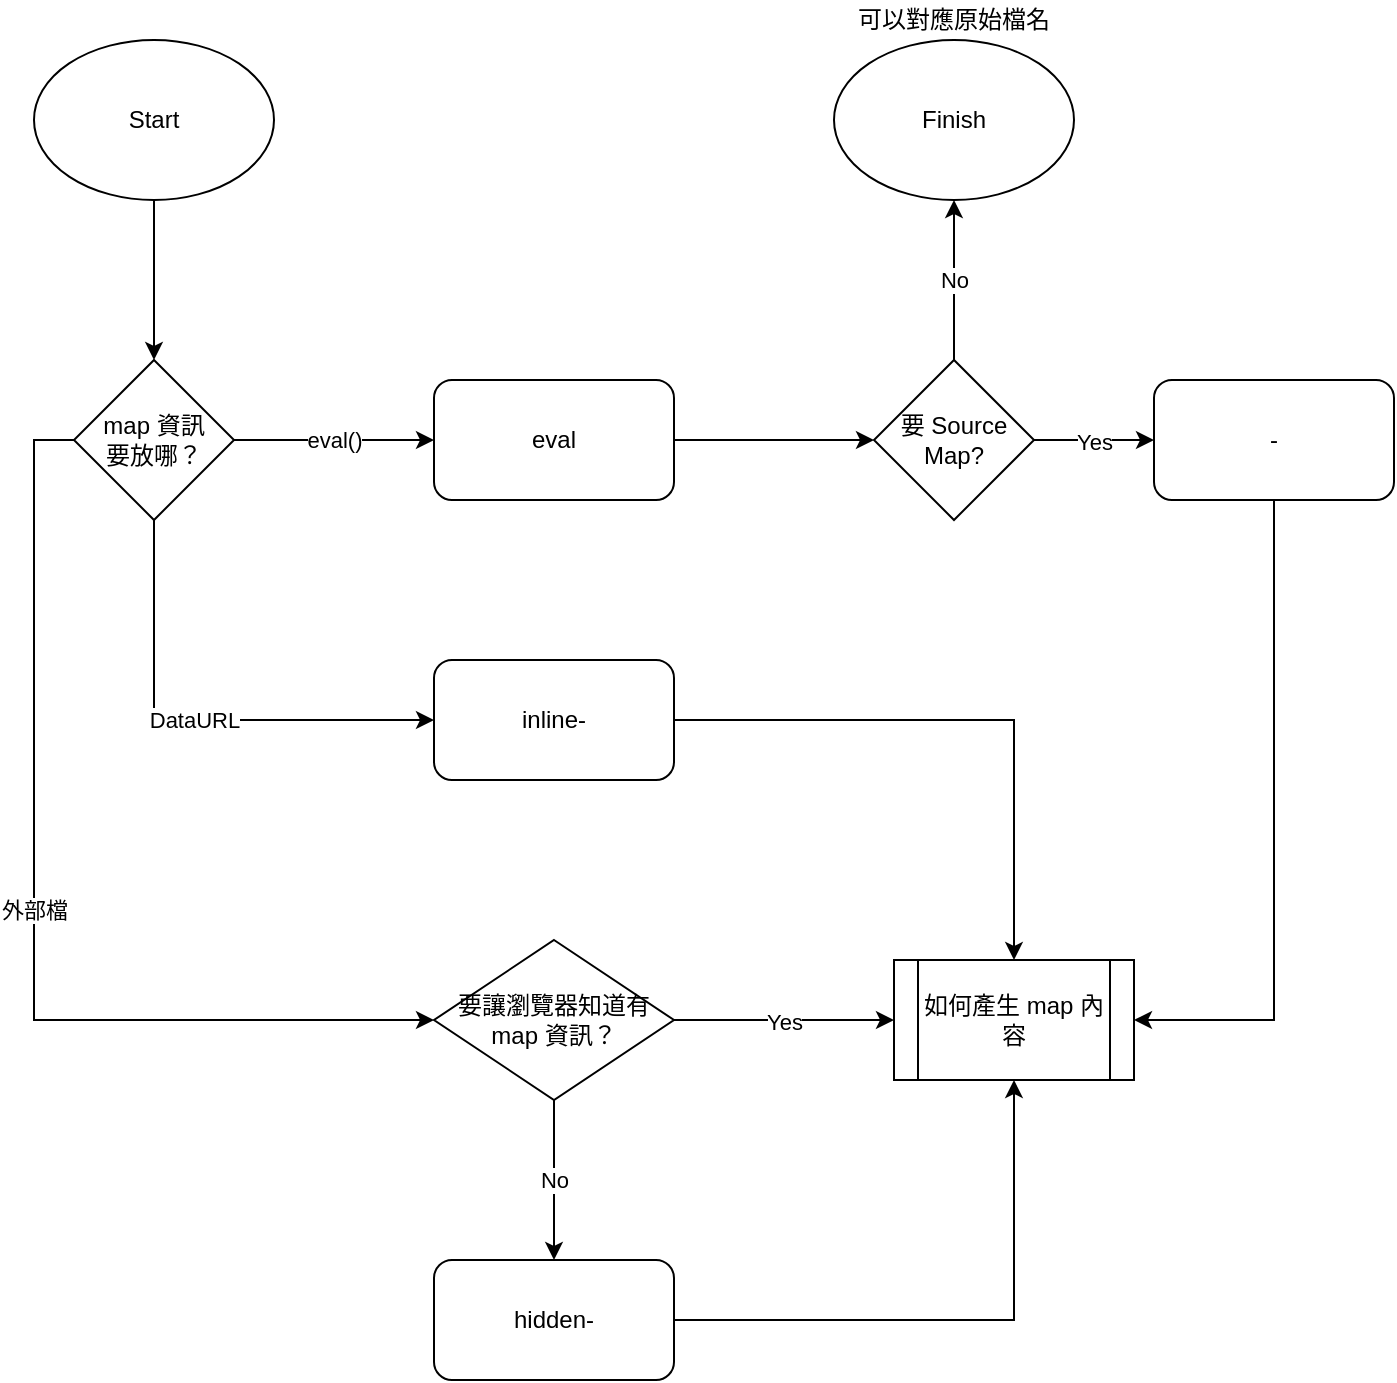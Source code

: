 <mxfile version="13.6.2" type="device" pages="2"><diagram id="yJLOANJkXtDd0TSYi44c" name="how-to-create-bundle"><mxGraphModel dx="1106" dy="830" grid="1" gridSize="10" guides="1" tooltips="1" connect="1" arrows="1" fold="1" page="1" pageScale="1" pageWidth="827" pageHeight="1169" math="0" shadow="0"><root><mxCell id="0"/><mxCell id="1" parent="0"/><mxCell id="KCW1RX1NdfFhxjlS3B-b-6" value="DataURL" style="edgeStyle=orthogonalEdgeStyle;rounded=0;orthogonalLoop=1;jettySize=auto;html=1;exitX=0.5;exitY=1;exitDx=0;exitDy=0;entryX=0;entryY=0.5;entryDx=0;entryDy=0;" edge="1" parent="1" source="KCW1RX1NdfFhxjlS3B-b-23" target="KCW1RX1NdfFhxjlS3B-b-5"><mxGeometry relative="1" as="geometry"><mxPoint x="260" y="350" as="sourcePoint"/></mxGeometry></mxCell><mxCell id="KCW1RX1NdfFhxjlS3B-b-19" value="eval()" style="edgeStyle=orthogonalEdgeStyle;rounded=0;orthogonalLoop=1;jettySize=auto;html=1;entryX=0;entryY=0.5;entryDx=0;entryDy=0;exitX=1;exitY=0.5;exitDx=0;exitDy=0;" edge="1" parent="1" source="KCW1RX1NdfFhxjlS3B-b-23" target="KCW1RX1NdfFhxjlS3B-b-7"><mxGeometry relative="1" as="geometry"><mxPoint x="240" y="220" as="sourcePoint"/><mxPoint x="240" y="320" as="targetPoint"/></mxGeometry></mxCell><mxCell id="KCW1RX1NdfFhxjlS3B-b-22" value="外部檔" style="edgeStyle=orthogonalEdgeStyle;rounded=0;orthogonalLoop=1;jettySize=auto;html=1;entryX=0;entryY=0.5;entryDx=0;entryDy=0;exitX=0;exitY=0.5;exitDx=0;exitDy=0;" edge="1" parent="1" source="KCW1RX1NdfFhxjlS3B-b-23" target="KCW1RX1NdfFhxjlS3B-b-24"><mxGeometry relative="1" as="geometry"><mxPoint x="140" y="350" as="sourcePoint"/><mxPoint x="340" y="610" as="targetPoint"/></mxGeometry></mxCell><mxCell id="KCW1RX1NdfFhxjlS3B-b-49" value="" style="edgeStyle=orthogonalEdgeStyle;rounded=0;orthogonalLoop=1;jettySize=auto;html=1;entryX=0.5;entryY=0;entryDx=0;entryDy=0;" edge="1" parent="1" source="KCW1RX1NdfFhxjlS3B-b-5" target="KCW1RX1NdfFhxjlS3B-b-56"><mxGeometry relative="1" as="geometry"><mxPoint x="600" y="580" as="targetPoint"/></mxGeometry></mxCell><mxCell id="KCW1RX1NdfFhxjlS3B-b-5" value="inline-" style="whiteSpace=wrap;html=1;rounded=1;" vertex="1" parent="1"><mxGeometry x="340" y="430" width="120" height="60" as="geometry"/></mxCell><mxCell id="KCW1RX1NdfFhxjlS3B-b-34" value="" style="edgeStyle=orthogonalEdgeStyle;rounded=0;orthogonalLoop=1;jettySize=auto;html=1;" edge="1" parent="1" source="KCW1RX1NdfFhxjlS3B-b-7" target="KCW1RX1NdfFhxjlS3B-b-33"><mxGeometry relative="1" as="geometry"/></mxCell><mxCell id="KCW1RX1NdfFhxjlS3B-b-7" value="eval" style="whiteSpace=wrap;html=1;rounded=1;" vertex="1" parent="1"><mxGeometry x="340" y="290" width="120" height="60" as="geometry"/></mxCell><mxCell id="KCW1RX1NdfFhxjlS3B-b-23" value="map 資訊&lt;br&gt;要放哪？" style="rhombus;whiteSpace=wrap;html=1;" vertex="1" parent="1"><mxGeometry x="160" y="280" width="80" height="80" as="geometry"/></mxCell><mxCell id="KCW1RX1NdfFhxjlS3B-b-32" value="No" style="edgeStyle=orthogonalEdgeStyle;rounded=0;orthogonalLoop=1;jettySize=auto;html=1;exitX=0.5;exitY=1;exitDx=0;exitDy=0;entryX=0.5;entryY=0;entryDx=0;entryDy=0;" edge="1" parent="1" source="KCW1RX1NdfFhxjlS3B-b-24" target="KCW1RX1NdfFhxjlS3B-b-30"><mxGeometry relative="1" as="geometry"><mxPoint x="400" y="730" as="targetPoint"/></mxGeometry></mxCell><mxCell id="KCW1RX1NdfFhxjlS3B-b-47" value="Yes" style="edgeStyle=orthogonalEdgeStyle;rounded=0;orthogonalLoop=1;jettySize=auto;html=1;entryX=0;entryY=0.5;entryDx=0;entryDy=0;" edge="1" parent="1" source="KCW1RX1NdfFhxjlS3B-b-24"><mxGeometry relative="1" as="geometry"><mxPoint x="570" y="610" as="targetPoint"/></mxGeometry></mxCell><mxCell id="KCW1RX1NdfFhxjlS3B-b-24" value="要讓瀏覽器知道有 map 資訊？" style="rhombus;whiteSpace=wrap;html=1;" vertex="1" parent="1"><mxGeometry x="340" y="570" width="120" height="80" as="geometry"/></mxCell><mxCell id="KCW1RX1NdfFhxjlS3B-b-55" value="" style="edgeStyle=orthogonalEdgeStyle;rounded=0;orthogonalLoop=1;jettySize=auto;html=1;fontSize=18;entryX=0.5;entryY=1;entryDx=0;entryDy=0;" edge="1" parent="1" source="KCW1RX1NdfFhxjlS3B-b-30" target="KCW1RX1NdfFhxjlS3B-b-56"><mxGeometry relative="1" as="geometry"><mxPoint x="600" y="640" as="targetPoint"/></mxGeometry></mxCell><mxCell id="KCW1RX1NdfFhxjlS3B-b-30" value="hidden-" style="whiteSpace=wrap;html=1;rounded=1;" vertex="1" parent="1"><mxGeometry x="340" y="730" width="120" height="60" as="geometry"/></mxCell><mxCell id="KCW1RX1NdfFhxjlS3B-b-42" value="Yes" style="edgeStyle=orthogonalEdgeStyle;rounded=0;orthogonalLoop=1;jettySize=auto;html=1;" edge="1" parent="1" source="KCW1RX1NdfFhxjlS3B-b-33"><mxGeometry relative="1" as="geometry"><mxPoint x="700" y="320" as="targetPoint"/></mxGeometry></mxCell><mxCell id="KCW1RX1NdfFhxjlS3B-b-45" value="No" style="edgeStyle=orthogonalEdgeStyle;rounded=0;orthogonalLoop=1;jettySize=auto;html=1;" edge="1" parent="1" source="KCW1RX1NdfFhxjlS3B-b-33" target="KCW1RX1NdfFhxjlS3B-b-44"><mxGeometry relative="1" as="geometry"/></mxCell><mxCell id="KCW1RX1NdfFhxjlS3B-b-33" value="要 Source Map?" style="rhombus;whiteSpace=wrap;html=1;rounded=1;arcSize=0;" vertex="1" parent="1"><mxGeometry x="560" y="280" width="80" height="80" as="geometry"/></mxCell><mxCell id="KCW1RX1NdfFhxjlS3B-b-53" value="" style="edgeStyle=orthogonalEdgeStyle;rounded=0;orthogonalLoop=1;jettySize=auto;html=1;fontSize=18;entryX=1;entryY=0.5;entryDx=0;entryDy=0;exitX=0.5;exitY=1;exitDx=0;exitDy=0;" edge="1" parent="1" source="KCW1RX1NdfFhxjlS3B-b-43" target="KCW1RX1NdfFhxjlS3B-b-56"><mxGeometry relative="1" as="geometry"><mxPoint x="630" y="595" as="targetPoint"/></mxGeometry></mxCell><mxCell id="KCW1RX1NdfFhxjlS3B-b-43" value="-" style="whiteSpace=wrap;html=1;rounded=1;" vertex="1" parent="1"><mxGeometry x="700" y="290" width="120" height="60" as="geometry"/></mxCell><mxCell id="KCW1RX1NdfFhxjlS3B-b-44" value="Finish" style="ellipse;whiteSpace=wrap;html=1;rounded=1;arcSize=0;" vertex="1" parent="1"><mxGeometry x="540" y="120" width="120" height="80" as="geometry"/></mxCell><mxCell id="KCW1RX1NdfFhxjlS3B-b-51" value="可以對應原始檔名" style="text;html=1;strokeColor=none;fillColor=none;align=center;verticalAlign=middle;whiteSpace=wrap;rounded=0;" vertex="1" parent="1"><mxGeometry x="540" y="100" width="120" height="20" as="geometry"/></mxCell><mxCell id="KCW1RX1NdfFhxjlS3B-b-56" value="如何產生 map 內容" style="shape=process;whiteSpace=wrap;html=1;backgroundOutline=1;fontSize=12;align=center;" vertex="1" parent="1"><mxGeometry x="570" y="580" width="120" height="60" as="geometry"/></mxCell><mxCell id="LhCVM_R4P9Mc1W_glbJk-2" value="" style="edgeStyle=orthogonalEdgeStyle;rounded=0;orthogonalLoop=1;jettySize=auto;html=1;fontSize=12;" edge="1" parent="1" source="LhCVM_R4P9Mc1W_glbJk-1" target="KCW1RX1NdfFhxjlS3B-b-23"><mxGeometry relative="1" as="geometry"/></mxCell><mxCell id="LhCVM_R4P9Mc1W_glbJk-1" value="Start" style="ellipse;whiteSpace=wrap;html=1;fontSize=12;align=center;" vertex="1" parent="1"><mxGeometry x="140" y="120" width="120" height="80" as="geometry"/></mxCell></root></mxGraphModel></diagram><diagram id="I-0cphFOuDDLKPslfXY0" name="how-to-create-map"><mxGraphModel dx="279" dy="830" grid="1" gridSize="10" guides="1" tooltips="1" connect="1" arrows="1" fold="1" page="1" pageScale="1" pageWidth="827" pageHeight="1169" math="0" shadow="0"><root><mxCell id="SPD-kdHdtNX1EL-43TFG-0"/><mxCell id="SPD-kdHdtNX1EL-43TFG-1" parent="SPD-kdHdtNX1EL-43TFG-0"/><mxCell id="SPD-kdHdtNX1EL-43TFG-4" value="No" style="edgeStyle=orthogonalEdgeStyle;rounded=0;orthogonalLoop=1;jettySize=auto;html=1;" edge="1" parent="SPD-kdHdtNX1EL-43TFG-1" source="SPD-kdHdtNX1EL-43TFG-5"><mxGeometry relative="1" as="geometry"><mxPoint x="1470" y="320" as="targetPoint"/></mxGeometry></mxCell><mxCell id="1Pz7o1-aBTgJtNd6p4VU-3" value="Yes" style="edgeStyle=orthogonalEdgeStyle;rounded=0;orthogonalLoop=1;jettySize=auto;html=1;fontSize=12;" edge="1" parent="SPD-kdHdtNX1EL-43TFG-1" source="SPD-kdHdtNX1EL-43TFG-5"><mxGeometry relative="1" as="geometry"><mxPoint x="1330" y="440" as="targetPoint"/></mxGeometry></mxCell><mxCell id="SPD-kdHdtNX1EL-43TFG-5" value="要有原始碼內容？" style="rhombus;whiteSpace=wrap;html=1;" vertex="1" parent="SPD-kdHdtNX1EL-43TFG-1"><mxGeometry x="1270" y="280" width="120" height="80" as="geometry"/></mxCell><mxCell id="1Pz7o1-aBTgJtNd6p4VU-11" value="" style="edgeStyle=orthogonalEdgeStyle;rounded=0;orthogonalLoop=1;jettySize=auto;html=1;fontSize=12;entryX=0.5;entryY=0;entryDx=0;entryDy=0;exitX=0.5;exitY=1;exitDx=0;exitDy=0;" edge="1" parent="SPD-kdHdtNX1EL-43TFG-1" source="SPD-kdHdtNX1EL-43TFG-6" target="1Pz7o1-aBTgJtNd6p4VU-4"><mxGeometry relative="1" as="geometry"><mxPoint x="1530" y="430" as="targetPoint"/></mxGeometry></mxCell><mxCell id="SPD-kdHdtNX1EL-43TFG-6" value="nosources-" style="whiteSpace=wrap;html=1;rounded=1;" vertex="1" parent="SPD-kdHdtNX1EL-43TFG-1"><mxGeometry x="1470" y="290" width="120" height="60" as="geometry"/></mxCell><mxCell id="1Pz7o1-aBTgJtNd6p4VU-1" value="" style="edgeStyle=orthogonalEdgeStyle;rounded=0;orthogonalLoop=1;jettySize=auto;html=1;fontSize=12;" edge="1" parent="SPD-kdHdtNX1EL-43TFG-1" source="1Pz7o1-aBTgJtNd6p4VU-0" target="SPD-kdHdtNX1EL-43TFG-5"><mxGeometry relative="1" as="geometry"/></mxCell><mxCell id="1Pz7o1-aBTgJtNd6p4VU-0" value="Start" style="ellipse;whiteSpace=wrap;html=1;fontSize=12;align=center;" vertex="1" parent="SPD-kdHdtNX1EL-43TFG-1"><mxGeometry x="1270" y="120" width="120" height="80" as="geometry"/></mxCell><mxCell id="1Pz7o1-aBTgJtNd6p4VU-13" value="No" style="edgeStyle=orthogonalEdgeStyle;rounded=0;orthogonalLoop=1;jettySize=auto;html=1;fontSize=12;" edge="1" parent="SPD-kdHdtNX1EL-43TFG-1" source="1Pz7o1-aBTgJtNd6p4VU-4"><mxGeometry relative="1" as="geometry"><mxPoint x="1470" y="480" as="targetPoint"/></mxGeometry></mxCell><mxCell id="1Pz7o1-aBTgJtNd6p4VU-21" value="Yes" style="edgeStyle=orthogonalEdgeStyle;rounded=0;orthogonalLoop=1;jettySize=auto;html=1;fontSize=12;" edge="1" parent="SPD-kdHdtNX1EL-43TFG-1" source="1Pz7o1-aBTgJtNd6p4VU-4" target="1Pz7o1-aBTgJtNd6p4VU-22"><mxGeometry relative="1" as="geometry"><mxPoint x="1190" y="480" as="targetPoint"/></mxGeometry></mxCell><mxCell id="1Pz7o1-aBTgJtNd6p4VU-4" value="要產生欄資訊？" style="rhombus;whiteSpace=wrap;html=1;" vertex="1" parent="SPD-kdHdtNX1EL-43TFG-1"><mxGeometry x="1270" y="440" width="120" height="80" as="geometry"/></mxCell><mxCell id="1Pz7o1-aBTgJtNd6p4VU-8" value="Yes" style="edgeStyle=orthogonalEdgeStyle;rounded=0;orthogonalLoop=1;jettySize=auto;html=1;fontSize=12;" edge="1" parent="SPD-kdHdtNX1EL-43TFG-1" source="1Pz7o1-aBTgJtNd6p4VU-5"><mxGeometry relative="1" as="geometry"><mxPoint x="1530" y="780" as="targetPoint"/></mxGeometry></mxCell><mxCell id="1Pz7o1-aBTgJtNd6p4VU-18" value="No" style="edgeStyle=orthogonalEdgeStyle;rounded=0;orthogonalLoop=1;jettySize=auto;html=1;fontSize=12;exitX=0;exitY=0.5;exitDx=0;exitDy=0;entryX=1;entryY=0.5;entryDx=0;entryDy=0;" edge="1" parent="SPD-kdHdtNX1EL-43TFG-1" source="1Pz7o1-aBTgJtNd6p4VU-5" target="1Pz7o1-aBTgJtNd6p4VU-22"><mxGeometry relative="1" as="geometry"><mxPoint x="1670" y="650" as="targetPoint"/></mxGeometry></mxCell><mxCell id="1Pz7o1-aBTgJtNd6p4VU-5" value="要對應 Loader 處理前的源碼？" style="rhombus;whiteSpace=wrap;html=1;" vertex="1" parent="SPD-kdHdtNX1EL-43TFG-1"><mxGeometry x="1470" y="610" width="120" height="80" as="geometry"/></mxCell><mxCell id="1Pz7o1-aBTgJtNd6p4VU-26" value="" style="edgeStyle=orthogonalEdgeStyle;rounded=0;orthogonalLoop=1;jettySize=auto;html=1;fontSize=12;entryX=0.5;entryY=1;entryDx=0;entryDy=0;" edge="1" parent="SPD-kdHdtNX1EL-43TFG-1" source="1Pz7o1-aBTgJtNd6p4VU-9" target="1Pz7o1-aBTgJtNd6p4VU-22"><mxGeometry relative="1" as="geometry"><mxPoint x="1390" y="810" as="targetPoint"/></mxGeometry></mxCell><mxCell id="1Pz7o1-aBTgJtNd6p4VU-9" value="module-" style="whiteSpace=wrap;html=1;rounded=1;" vertex="1" parent="SPD-kdHdtNX1EL-43TFG-1"><mxGeometry x="1470" y="780" width="120" height="60" as="geometry"/></mxCell><mxCell id="1Pz7o1-aBTgJtNd6p4VU-16" value="" style="edgeStyle=orthogonalEdgeStyle;rounded=0;orthogonalLoop=1;jettySize=auto;html=1;fontSize=12;entryX=0.5;entryY=0;entryDx=0;entryDy=0;exitX=0.5;exitY=1;exitDx=0;exitDy=0;" edge="1" parent="SPD-kdHdtNX1EL-43TFG-1" source="1Pz7o1-aBTgJtNd6p4VU-14" target="1Pz7o1-aBTgJtNd6p4VU-5"><mxGeometry relative="1" as="geometry"><mxPoint x="1530" y="590" as="targetPoint"/></mxGeometry></mxCell><mxCell id="1Pz7o1-aBTgJtNd6p4VU-14" value="cheap-" style="whiteSpace=wrap;html=1;rounded=1;" vertex="1" parent="SPD-kdHdtNX1EL-43TFG-1"><mxGeometry x="1470" y="450" width="120" height="60" as="geometry"/></mxCell><mxCell id="1Pz7o1-aBTgJtNd6p4VU-28" value="" style="edgeStyle=orthogonalEdgeStyle;rounded=0;orthogonalLoop=1;jettySize=auto;html=1;fontSize=12;" edge="1" parent="SPD-kdHdtNX1EL-43TFG-1" source="1Pz7o1-aBTgJtNd6p4VU-22"><mxGeometry relative="1" as="geometry"><mxPoint x="1190" y="650" as="targetPoint"/></mxGeometry></mxCell><mxCell id="1Pz7o1-aBTgJtNd6p4VU-22" value="source-map" style="whiteSpace=wrap;html=1;rounded=1;" vertex="1" parent="SPD-kdHdtNX1EL-43TFG-1"><mxGeometry x="1270" y="620" width="120" height="60" as="geometry"/></mxCell><mxCell id="1Pz7o1-aBTgJtNd6p4VU-29" value="Finish" style="ellipse;whiteSpace=wrap;html=1;fontSize=12;align=center;" vertex="1" parent="SPD-kdHdtNX1EL-43TFG-1"><mxGeometry x="1070" y="610" width="120" height="80" as="geometry"/></mxCell></root></mxGraphModel></diagram></mxfile>